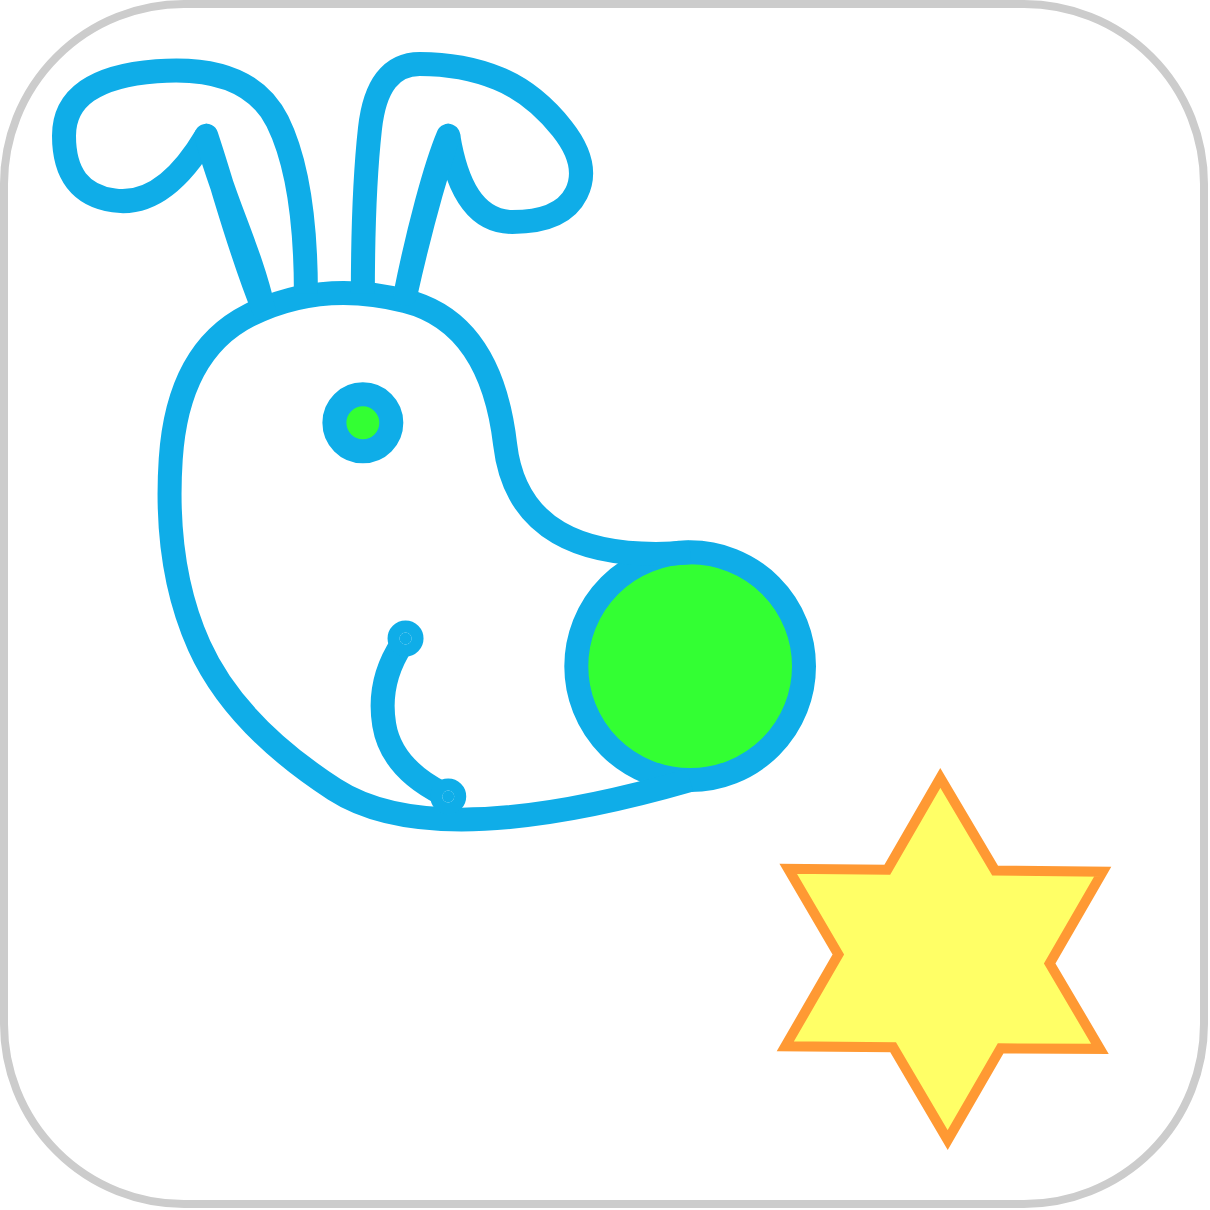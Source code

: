<mxfile version="28.1.2">
  <diagram name="Page-1" id="RkdXQIjJ2kGwbyeTL3oT">
    <mxGraphModel dx="1412" dy="827" grid="1" gridSize="10" guides="1" tooltips="1" connect="1" arrows="1" fold="1" page="1" pageScale="1" pageWidth="680" pageHeight="680" math="0" shadow="0">
      <root>
        <mxCell id="0" />
        <mxCell id="1" parent="0" />
        <mxCell id="2VZnBvj8zSzdbz6oa1XA-10" value="" style="rounded=1;whiteSpace=wrap;html=1;gradientColor=none;fillColor=none;strokeColor=#CCCCCC;strokeWidth=4;" vertex="1" parent="1">
          <mxGeometry x="40" y="40" width="600" height="600" as="geometry" />
        </mxCell>
        <mxCell id="2VZnBvj8zSzdbz6oa1XA-1" value="" style="group" vertex="1" connectable="0" parent="1">
          <mxGeometry x="70" y="70" width="370" height="395" as="geometry" />
        </mxCell>
        <mxCell id="2VZnBvj8zSzdbz6oa1XA-2" value="" style="ellipse;whiteSpace=wrap;html=1;aspect=fixed;strokeWidth=12;strokeColor=#0FADE8;fillColor=#33FF33;" vertex="1" parent="2VZnBvj8zSzdbz6oa1XA-1">
          <mxGeometry x="256.154" y="244.182" width="113.846" height="113.846" as="geometry" />
        </mxCell>
        <mxCell id="2VZnBvj8zSzdbz6oa1XA-3" value="" style="curved=1;endArrow=none;html=1;rounded=0;startFill=0;entryX=0.5;entryY=0;entryDx=0;entryDy=0;exitX=0.5;exitY=1;exitDx=0;exitDy=0;strokeWidth=12;strokeColor=#0FADE8;" edge="1" parent="2VZnBvj8zSzdbz6oa1XA-1" source="2VZnBvj8zSzdbz6oa1XA-2" target="2VZnBvj8zSzdbz6oa1XA-2">
          <mxGeometry width="50" height="50" relative="1" as="geometry">
            <mxPoint x="42.692" y="280.091" as="sourcePoint" />
            <mxPoint x="213.462" y="215.455" as="targetPoint" />
            <Array as="points">
              <mxPoint x="185" y="395" />
              <mxPoint x="85.385" y="330.364" />
              <mxPoint x="49.808" y="251.364" />
              <mxPoint x="56.923" y="143.636" />
              <mxPoint x="128.077" y="107.727" />
              <mxPoint x="213.462" y="129.273" />
              <mxPoint x="227.692" y="251.364" />
            </Array>
          </mxGeometry>
        </mxCell>
        <mxCell id="2VZnBvj8zSzdbz6oa1XA-4" value="" style="ellipse;whiteSpace=wrap;html=1;aspect=fixed;strokeWidth=12;fillColor=#33FF33;strokeColor=#0FADE8;" vertex="1" parent="2VZnBvj8zSzdbz6oa1XA-1">
          <mxGeometry x="135.192" y="165.182" width="28.462" height="28.462" as="geometry" />
        </mxCell>
        <mxCell id="2VZnBvj8zSzdbz6oa1XA-5" value="" style="curved=1;endArrow=oval;html=1;rounded=0;startFill=1;strokeWidth=12;strokeColor=#0FADE8;targetPerimeterSpacing=0;startArrow=oval;endFill=1;" edge="1" parent="2VZnBvj8zSzdbz6oa1XA-1">
          <mxGeometry width="50" height="50" relative="1" as="geometry">
            <mxPoint x="192.115" y="366.273" as="sourcePoint" />
            <mxPoint x="170.769" y="287.273" as="targetPoint" />
            <Array as="points">
              <mxPoint x="163.654" y="351.909" />
              <mxPoint x="156.538" y="308.818" />
            </Array>
          </mxGeometry>
        </mxCell>
        <mxCell id="2VZnBvj8zSzdbz6oa1XA-6" value="" style="curved=1;endArrow=none;html=1;rounded=0;startFill=0;strokeWidth=12;strokeColor=#0FADE8;" edge="1" parent="2VZnBvj8zSzdbz6oa1XA-1">
          <mxGeometry width="50" height="50" relative="1" as="geometry">
            <mxPoint x="149.423" y="114.909" as="sourcePoint" />
            <mxPoint x="192.115" y="35.909" as="targetPoint" />
            <Array as="points">
              <mxPoint x="149.423" y="64.636" />
              <mxPoint x="156.538" />
              <mxPoint x="199.231" />
              <mxPoint x="234.808" y="14.364" />
              <mxPoint x="263.269" y="50.273" />
              <mxPoint x="249.038" y="79" />
              <mxPoint x="199.231" y="79" />
            </Array>
          </mxGeometry>
        </mxCell>
        <mxCell id="2VZnBvj8zSzdbz6oa1XA-7" value="" style="endArrow=none;html=1;rounded=1;strokeWidth=12;strokeColor=#0FADE8;targetPerimeterSpacing=0;jumpStyle=none;jumpSize=10;curved=0;shadow=0;flowAnimation=0;sketch=1;curveFitting=1;jiggle=2;" edge="1" parent="2VZnBvj8zSzdbz6oa1XA-1">
          <mxGeometry width="50" height="50" relative="1" as="geometry">
            <mxPoint x="170.769" y="114.909" as="sourcePoint" />
            <mxPoint x="192.115" y="35.909" as="targetPoint" />
          </mxGeometry>
        </mxCell>
        <mxCell id="2VZnBvj8zSzdbz6oa1XA-8" value="" style="curved=1;endArrow=none;html=1;rounded=0;strokeWidth=12;startFill=0;strokeColor=#0FADE8;" edge="1" parent="2VZnBvj8zSzdbz6oa1XA-1">
          <mxGeometry width="50" height="50" relative="1" as="geometry">
            <mxPoint x="120.962" y="114.909" as="sourcePoint" />
            <mxPoint x="71.154" y="35.909" as="targetPoint" />
            <Array as="points">
              <mxPoint x="120.962" y="57.455" />
              <mxPoint x="92.5" />
              <mxPoint y="7.182" />
              <mxPoint y="64.636" />
              <mxPoint x="49.808" y="71.818" />
            </Array>
          </mxGeometry>
        </mxCell>
        <mxCell id="2VZnBvj8zSzdbz6oa1XA-9" value="" style="endArrow=none;html=1;rounded=0;strokeWidth=12;strokeColor=#0FADE8;sketch=1;curveFitting=1;jiggle=2;" edge="1" parent="2VZnBvj8zSzdbz6oa1XA-1">
          <mxGeometry width="50" height="50" relative="1" as="geometry">
            <mxPoint x="99.615" y="122.091" as="sourcePoint" />
            <mxPoint x="71.154" y="35.909" as="targetPoint" />
          </mxGeometry>
        </mxCell>
        <mxCell id="2VZnBvj8zSzdbz6oa1XA-12" value="" style="verticalLabelPosition=bottom;verticalAlign=top;html=1;shape=mxgraph.basic.6_point_star;rotation=30;fillColor=#FFFF66;strokeColor=#FF9933;strokeWidth=5;" vertex="1" parent="1">
          <mxGeometry x="420" y="440" width="180" height="155" as="geometry" />
        </mxCell>
      </root>
    </mxGraphModel>
  </diagram>
</mxfile>
